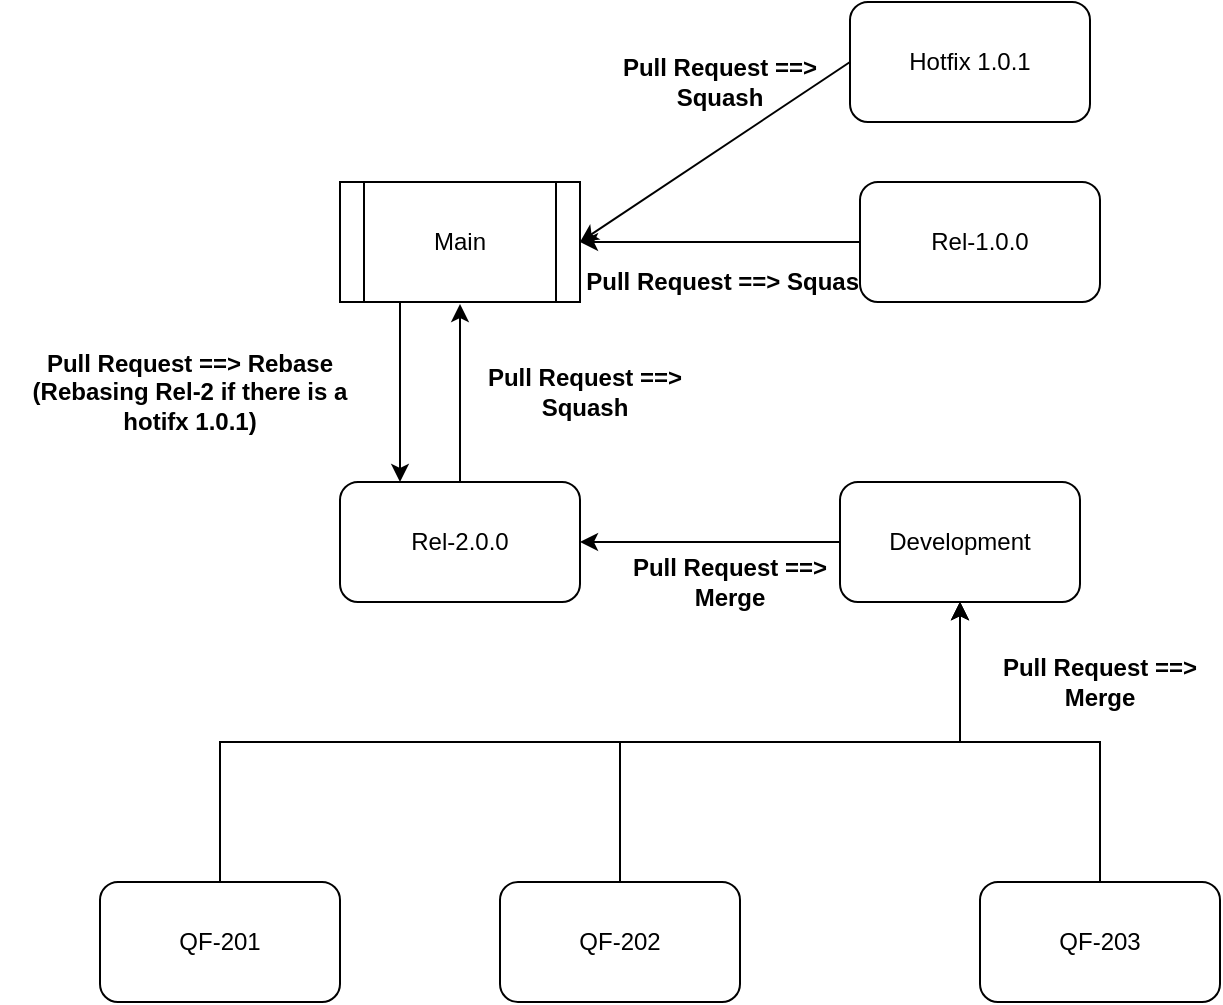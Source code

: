 <mxfile version="14.2.9" type="github">
  <diagram id="vRT_eRokYRHo_6Neqv87" name="Page-1">
    <mxGraphModel dx="1038" dy="1717" grid="1" gridSize="10" guides="1" tooltips="1" connect="1" arrows="1" fold="1" page="1" pageScale="1" pageWidth="827" pageHeight="1169" math="0" shadow="0">
      <root>
        <mxCell id="0" />
        <mxCell id="1" parent="0" />
        <mxCell id="Who9ex1uRK8ai-KRY27w-1" value="Main" style="shape=process;whiteSpace=wrap;html=1;backgroundOutline=1;" vertex="1" parent="1">
          <mxGeometry x="250" y="80" width="120" height="60" as="geometry" />
        </mxCell>
        <mxCell id="Who9ex1uRK8ai-KRY27w-2" value="Rel-2.0.0" style="rounded=1;whiteSpace=wrap;html=1;" vertex="1" parent="1">
          <mxGeometry x="250" y="230" width="120" height="60" as="geometry" />
        </mxCell>
        <mxCell id="Who9ex1uRK8ai-KRY27w-10" style="edgeStyle=orthogonalEdgeStyle;rounded=0;orthogonalLoop=1;jettySize=auto;html=1;exitX=0.5;exitY=0;exitDx=0;exitDy=0;" edge="1" parent="1" source="Who9ex1uRK8ai-KRY27w-3" target="Who9ex1uRK8ai-KRY27w-8">
          <mxGeometry relative="1" as="geometry" />
        </mxCell>
        <mxCell id="Who9ex1uRK8ai-KRY27w-3" value="QF-201" style="rounded=1;whiteSpace=wrap;html=1;" vertex="1" parent="1">
          <mxGeometry x="130" y="430" width="120" height="60" as="geometry" />
        </mxCell>
        <mxCell id="Who9ex1uRK8ai-KRY27w-5" value="" style="endArrow=classic;html=1;exitX=0.5;exitY=0;exitDx=0;exitDy=0;" edge="1" parent="1" source="Who9ex1uRK8ai-KRY27w-2">
          <mxGeometry width="50" height="50" relative="1" as="geometry">
            <mxPoint x="210" y="380" as="sourcePoint" />
            <mxPoint x="310" y="141" as="targetPoint" />
          </mxGeometry>
        </mxCell>
        <mxCell id="Who9ex1uRK8ai-KRY27w-12" style="edgeStyle=orthogonalEdgeStyle;rounded=0;orthogonalLoop=1;jettySize=auto;html=1;exitX=0.5;exitY=0;exitDx=0;exitDy=0;entryX=0.5;entryY=1;entryDx=0;entryDy=0;" edge="1" parent="1" source="Who9ex1uRK8ai-KRY27w-6" target="Who9ex1uRK8ai-KRY27w-8">
          <mxGeometry relative="1" as="geometry" />
        </mxCell>
        <mxCell id="Who9ex1uRK8ai-KRY27w-6" value="QF-202" style="rounded=1;whiteSpace=wrap;html=1;" vertex="1" parent="1">
          <mxGeometry x="330" y="430" width="120" height="60" as="geometry" />
        </mxCell>
        <mxCell id="Who9ex1uRK8ai-KRY27w-14" style="edgeStyle=orthogonalEdgeStyle;rounded=0;orthogonalLoop=1;jettySize=auto;html=1;exitX=0.5;exitY=0;exitDx=0;exitDy=0;entryX=0.5;entryY=1;entryDx=0;entryDy=0;" edge="1" parent="1" source="Who9ex1uRK8ai-KRY27w-7" target="Who9ex1uRK8ai-KRY27w-8">
          <mxGeometry relative="1" as="geometry">
            <mxPoint x="560" y="300" as="targetPoint" />
          </mxGeometry>
        </mxCell>
        <mxCell id="Who9ex1uRK8ai-KRY27w-7" value="QF-203" style="rounded=1;whiteSpace=wrap;html=1;" vertex="1" parent="1">
          <mxGeometry x="570" y="430" width="120" height="60" as="geometry" />
        </mxCell>
        <mxCell id="Who9ex1uRK8ai-KRY27w-8" value="Development" style="rounded=1;whiteSpace=wrap;html=1;" vertex="1" parent="1">
          <mxGeometry x="500" y="230" width="120" height="60" as="geometry" />
        </mxCell>
        <mxCell id="Who9ex1uRK8ai-KRY27w-13" value="" style="endArrow=classic;html=1;entryX=1;entryY=0.5;entryDx=0;entryDy=0;exitX=0;exitY=0.5;exitDx=0;exitDy=0;" edge="1" parent="1" source="Who9ex1uRK8ai-KRY27w-8" target="Who9ex1uRK8ai-KRY27w-2">
          <mxGeometry width="50" height="50" relative="1" as="geometry">
            <mxPoint x="440" y="310" as="sourcePoint" />
            <mxPoint x="490" y="260" as="targetPoint" />
          </mxGeometry>
        </mxCell>
        <mxCell id="Who9ex1uRK8ai-KRY27w-18" value="Pull Request ==&amp;gt; Squash" style="text;html=1;strokeColor=none;fillColor=none;align=center;verticalAlign=middle;whiteSpace=wrap;rounded=0;fontStyle=1" vertex="1" parent="1">
          <mxGeometry x="350" y="120" width="190" height="20" as="geometry" />
        </mxCell>
        <mxCell id="Who9ex1uRK8ai-KRY27w-19" value="Pull Request ==&amp;gt; Merge" style="text;html=1;strokeColor=none;fillColor=none;align=center;verticalAlign=middle;whiteSpace=wrap;rounded=0;fontStyle=1" vertex="1" parent="1">
          <mxGeometry x="385" y="270" width="120" height="20" as="geometry" />
        </mxCell>
        <mxCell id="Who9ex1uRK8ai-KRY27w-20" value="Pull Request ==&amp;gt; Squash" style="text;html=1;strokeColor=none;fillColor=none;align=center;verticalAlign=middle;whiteSpace=wrap;rounded=0;fontStyle=1" vertex="1" parent="1">
          <mxGeometry x="380" y="20" width="120" height="20" as="geometry" />
        </mxCell>
        <mxCell id="Who9ex1uRK8ai-KRY27w-21" value="Rel-1.0.0" style="rounded=1;whiteSpace=wrap;html=1;" vertex="1" parent="1">
          <mxGeometry x="510" y="80" width="120" height="60" as="geometry" />
        </mxCell>
        <mxCell id="Who9ex1uRK8ai-KRY27w-25" value="Pull Request ==&amp;gt; Rebase&lt;br&gt;(Rebasing Rel-2 if there is a hotifx 1.0.1)" style="text;html=1;strokeColor=none;fillColor=none;align=center;verticalAlign=middle;whiteSpace=wrap;rounded=0;fontStyle=1" vertex="1" parent="1">
          <mxGeometry x="80" y="160" width="190" height="50" as="geometry" />
        </mxCell>
        <mxCell id="Who9ex1uRK8ai-KRY27w-26" value="" style="endArrow=classic;html=1;exitX=0.25;exitY=1;exitDx=0;exitDy=0;entryX=0.25;entryY=0;entryDx=0;entryDy=0;" edge="1" parent="1" source="Who9ex1uRK8ai-KRY27w-1" target="Who9ex1uRK8ai-KRY27w-2">
          <mxGeometry width="50" height="50" relative="1" as="geometry">
            <mxPoint x="440" y="260" as="sourcePoint" />
            <mxPoint x="490" y="210" as="targetPoint" />
          </mxGeometry>
        </mxCell>
        <mxCell id="Who9ex1uRK8ai-KRY27w-28" value="" style="endArrow=classic;html=1;entryX=1;entryY=0.5;entryDx=0;entryDy=0;exitX=0;exitY=0.5;exitDx=0;exitDy=0;" edge="1" parent="1" source="Who9ex1uRK8ai-KRY27w-21" target="Who9ex1uRK8ai-KRY27w-1">
          <mxGeometry width="50" height="50" relative="1" as="geometry">
            <mxPoint x="440" y="260" as="sourcePoint" />
            <mxPoint x="490" y="210" as="targetPoint" />
          </mxGeometry>
        </mxCell>
        <mxCell id="Who9ex1uRK8ai-KRY27w-29" value="Hotfix 1.0.1" style="rounded=1;whiteSpace=wrap;html=1;" vertex="1" parent="1">
          <mxGeometry x="505" y="-10" width="120" height="60" as="geometry" />
        </mxCell>
        <mxCell id="Who9ex1uRK8ai-KRY27w-30" value="" style="endArrow=classic;html=1;entryX=1;entryY=0.5;entryDx=0;entryDy=0;exitX=0;exitY=0.5;exitDx=0;exitDy=0;" edge="1" parent="1" source="Who9ex1uRK8ai-KRY27w-29" target="Who9ex1uRK8ai-KRY27w-1">
          <mxGeometry width="50" height="50" relative="1" as="geometry">
            <mxPoint x="440" y="260" as="sourcePoint" />
            <mxPoint x="490" y="210" as="targetPoint" />
          </mxGeometry>
        </mxCell>
        <mxCell id="Who9ex1uRK8ai-KRY27w-31" value="Pull Request ==&amp;gt; Squash" style="text;html=1;strokeColor=none;fillColor=none;align=center;verticalAlign=middle;whiteSpace=wrap;rounded=0;fontStyle=1" vertex="1" parent="1">
          <mxGeometry x="310" y="175" width="125" height="20" as="geometry" />
        </mxCell>
        <mxCell id="Who9ex1uRK8ai-KRY27w-32" value="Pull Request ==&amp;gt; Merge" style="text;html=1;strokeColor=none;fillColor=none;align=center;verticalAlign=middle;whiteSpace=wrap;rounded=0;fontStyle=1" vertex="1" parent="1">
          <mxGeometry x="570" y="320" width="120" height="20" as="geometry" />
        </mxCell>
      </root>
    </mxGraphModel>
  </diagram>
</mxfile>
